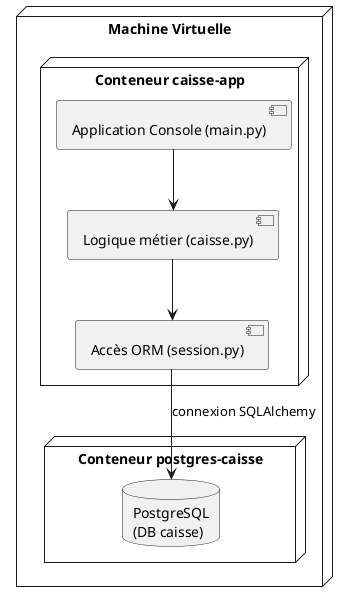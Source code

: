 @startuml
node "Machine Virtuelle" {
    node "Conteneur caisse-app" {
        component "Application Console (main.py)" 
        component "Logique métier (caisse.py)"
        component "Accès ORM (session.py)"
    }

    node "Conteneur postgres-caisse" {
        database "PostgreSQL\n(DB caisse)"
    }

    "Application Console (main.py)" --> "Logique métier (caisse.py)"
    "Logique métier (caisse.py)" --> "Accès ORM (session.py)"
    "Accès ORM (session.py)" --> "PostgreSQL\n(DB caisse)" : connexion SQLAlchemy
}
@enduml
